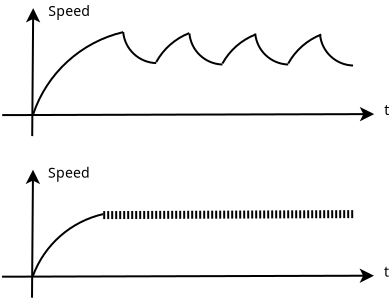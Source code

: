 <?xml version="1.0" encoding="UTF-8"?>
<dia:diagram xmlns:dia="http://www.lysator.liu.se/~alla/dia/">
  <dia:layer name="Background" visible="true" active="true">
    <dia:object type="Standard - Line" version="0" id="O0">
      <dia:attribute name="obj_pos">
        <dia:point val="5.05,2.2"/>
      </dia:attribute>
      <dia:attribute name="obj_bb">
        <dia:rectangle val="4.683,2.15;5.406,8.65"/>
      </dia:attribute>
      <dia:attribute name="conn_endpoints">
        <dia:point val="5.05,2.2"/>
        <dia:point val="5,8.6"/>
      </dia:attribute>
      <dia:attribute name="numcp">
        <dia:int val="1"/>
      </dia:attribute>
      <dia:attribute name="start_arrow">
        <dia:enum val="22"/>
      </dia:attribute>
      <dia:attribute name="start_arrow_length">
        <dia:real val="0.5"/>
      </dia:attribute>
      <dia:attribute name="start_arrow_width">
        <dia:real val="0.5"/>
      </dia:attribute>
    </dia:object>
    <dia:object type="Standard - Line" version="0" id="O1">
      <dia:attribute name="obj_pos">
        <dia:point val="3.5,7.55"/>
      </dia:attribute>
      <dia:attribute name="obj_bb">
        <dia:rectangle val="3.45,7.14;22.212,7.863"/>
      </dia:attribute>
      <dia:attribute name="conn_endpoints">
        <dia:point val="3.5,7.55"/>
        <dia:point val="22.1,7.5"/>
      </dia:attribute>
      <dia:attribute name="numcp">
        <dia:int val="1"/>
      </dia:attribute>
      <dia:attribute name="end_arrow">
        <dia:enum val="22"/>
      </dia:attribute>
      <dia:attribute name="end_arrow_length">
        <dia:real val="0.5"/>
      </dia:attribute>
      <dia:attribute name="end_arrow_width">
        <dia:real val="0.5"/>
      </dia:attribute>
    </dia:object>
    <dia:object type="Standard - Arc" version="0" id="O2">
      <dia:attribute name="obj_pos">
        <dia:point val="5.05,7.5"/>
      </dia:attribute>
      <dia:attribute name="obj_bb">
        <dia:rectangle val="4.979,3.329;9.621,7.571"/>
      </dia:attribute>
      <dia:attribute name="conn_endpoints">
        <dia:point val="5.05,7.5"/>
        <dia:point val="9.55,3.4"/>
      </dia:attribute>
      <dia:attribute name="curve_distance">
        <dia:real val="-0.789"/>
      </dia:attribute>
      <dia:attribute name="line_width">
        <dia:real val="0.1"/>
      </dia:attribute>
    </dia:object>
    <dia:object type="Standard - Arc" version="0" id="O3">
      <dia:attribute name="obj_pos">
        <dia:point val="9.55,3.4"/>
      </dia:attribute>
      <dia:attribute name="obj_bb">
        <dia:rectangle val="9.479,3.329;11.271,5.021"/>
      </dia:attribute>
      <dia:attribute name="conn_endpoints">
        <dia:point val="9.55,3.4"/>
        <dia:point val="11.2,4.95"/>
      </dia:attribute>
      <dia:attribute name="curve_distance">
        <dia:real val="0.43"/>
      </dia:attribute>
      <dia:attribute name="line_width">
        <dia:real val="0.1"/>
      </dia:attribute>
    </dia:object>
    <dia:object type="Standard - Arc" version="0" id="O4">
      <dia:attribute name="obj_pos">
        <dia:point val="11.2,4.9"/>
      </dia:attribute>
      <dia:attribute name="obj_bb">
        <dia:rectangle val="11.129,3.379;12.921,4.971"/>
      </dia:attribute>
      <dia:attribute name="conn_endpoints">
        <dia:point val="11.2,4.9"/>
        <dia:point val="12.85,3.45"/>
      </dia:attribute>
      <dia:attribute name="curve_distance">
        <dia:real val="-0.192"/>
      </dia:attribute>
      <dia:attribute name="line_width">
        <dia:real val="0.1"/>
      </dia:attribute>
    </dia:object>
    <dia:object type="Standard - Arc" version="0" id="O5">
      <dia:attribute name="obj_pos">
        <dia:point val="12.861,3.471"/>
      </dia:attribute>
      <dia:attribute name="obj_bb">
        <dia:rectangle val="12.79,3.4;14.581,5.091"/>
      </dia:attribute>
      <dia:attribute name="conn_endpoints">
        <dia:point val="12.861,3.471"/>
        <dia:point val="14.511,5.021"/>
      </dia:attribute>
      <dia:attribute name="curve_distance">
        <dia:real val="0.43"/>
      </dia:attribute>
      <dia:attribute name="line_width">
        <dia:real val="0.1"/>
      </dia:attribute>
    </dia:object>
    <dia:object type="Standard - Arc" version="0" id="O6">
      <dia:attribute name="obj_pos">
        <dia:point val="14.511,4.971"/>
      </dia:attribute>
      <dia:attribute name="obj_bb">
        <dia:rectangle val="14.44,3.45;16.231,5.041"/>
      </dia:attribute>
      <dia:attribute name="conn_endpoints">
        <dia:point val="14.511,4.971"/>
        <dia:point val="16.161,3.521"/>
      </dia:attribute>
      <dia:attribute name="curve_distance">
        <dia:real val="-0.192"/>
      </dia:attribute>
      <dia:attribute name="line_width">
        <dia:real val="0.1"/>
      </dia:attribute>
    </dia:object>
    <dia:object type="Standard - Arc" version="0" id="O7">
      <dia:attribute name="obj_pos">
        <dia:point val="16.151,3.471"/>
      </dia:attribute>
      <dia:attribute name="obj_bb">
        <dia:rectangle val="16.08,3.4;17.871,5.091"/>
      </dia:attribute>
      <dia:attribute name="conn_endpoints">
        <dia:point val="16.151,3.471"/>
        <dia:point val="17.801,5.021"/>
      </dia:attribute>
      <dia:attribute name="curve_distance">
        <dia:real val="0.43"/>
      </dia:attribute>
      <dia:attribute name="line_width">
        <dia:real val="0.1"/>
      </dia:attribute>
    </dia:object>
    <dia:object type="Standard - Arc" version="0" id="O8">
      <dia:attribute name="obj_pos">
        <dia:point val="17.801,4.971"/>
      </dia:attribute>
      <dia:attribute name="obj_bb">
        <dia:rectangle val="17.73,3.45;19.521,5.041"/>
      </dia:attribute>
      <dia:attribute name="conn_endpoints">
        <dia:point val="17.801,4.971"/>
        <dia:point val="19.451,3.521"/>
      </dia:attribute>
      <dia:attribute name="curve_distance">
        <dia:real val="-0.192"/>
      </dia:attribute>
      <dia:attribute name="line_width">
        <dia:real val="0.1"/>
      </dia:attribute>
    </dia:object>
    <dia:object type="Standard - Arc" version="0" id="O9">
      <dia:attribute name="obj_pos">
        <dia:point val="19.391,3.521"/>
      </dia:attribute>
      <dia:attribute name="obj_bb">
        <dia:rectangle val="19.32,3.45;21.111,5.141"/>
      </dia:attribute>
      <dia:attribute name="conn_endpoints">
        <dia:point val="19.391,3.521"/>
        <dia:point val="21.041,5.071"/>
      </dia:attribute>
      <dia:attribute name="curve_distance">
        <dia:real val="0.43"/>
      </dia:attribute>
      <dia:attribute name="line_width">
        <dia:real val="0.1"/>
      </dia:attribute>
    </dia:object>
    <dia:object type="Standard - Text" version="1" id="O10">
      <dia:attribute name="obj_pos">
        <dia:point val="22.6,7.55"/>
      </dia:attribute>
      <dia:attribute name="obj_bb">
        <dia:rectangle val="22.6,6.92;22.843,7.728"/>
      </dia:attribute>
      <dia:attribute name="text">
        <dia:composite type="text">
          <dia:attribute name="string">
            <dia:string>#t#</dia:string>
          </dia:attribute>
          <dia:attribute name="font">
            <dia:font family="Utopia" style="0" name="Courier"/>
          </dia:attribute>
          <dia:attribute name="height">
            <dia:real val="0.882"/>
          </dia:attribute>
          <dia:attribute name="pos">
            <dia:point val="22.6,7.55"/>
          </dia:attribute>
          <dia:attribute name="color">
            <dia:color val="#000000"/>
          </dia:attribute>
          <dia:attribute name="alignment">
            <dia:enum val="0"/>
          </dia:attribute>
        </dia:composite>
      </dia:attribute>
      <dia:attribute name="valign">
        <dia:enum val="3"/>
      </dia:attribute>
    </dia:object>
    <dia:object type="Standard - Text" version="1" id="O11">
      <dia:attribute name="obj_pos">
        <dia:point val="5.8,2.6"/>
      </dia:attribute>
      <dia:attribute name="obj_bb">
        <dia:rectangle val="5.8,1.97;7.76,2.777"/>
      </dia:attribute>
      <dia:attribute name="text">
        <dia:composite type="text">
          <dia:attribute name="string">
            <dia:string>#Speed#</dia:string>
          </dia:attribute>
          <dia:attribute name="font">
            <dia:font family="Utopia" style="0" name="Courier"/>
          </dia:attribute>
          <dia:attribute name="height">
            <dia:real val="0.882"/>
          </dia:attribute>
          <dia:attribute name="pos">
            <dia:point val="5.8,2.6"/>
          </dia:attribute>
          <dia:attribute name="color">
            <dia:color val="#000000"/>
          </dia:attribute>
          <dia:attribute name="alignment">
            <dia:enum val="0"/>
          </dia:attribute>
        </dia:composite>
      </dia:attribute>
      <dia:attribute name="valign">
        <dia:enum val="3"/>
      </dia:attribute>
    </dia:object>
    <dia:object type="Standard - Line" version="0" id="O12">
      <dia:attribute name="obj_pos">
        <dia:point val="5.04,10.28"/>
      </dia:attribute>
      <dia:attribute name="obj_bb">
        <dia:rectangle val="4.673,10.23;5.396,16.73"/>
      </dia:attribute>
      <dia:attribute name="conn_endpoints">
        <dia:point val="5.04,10.28"/>
        <dia:point val="4.99,16.68"/>
      </dia:attribute>
      <dia:attribute name="numcp">
        <dia:int val="1"/>
      </dia:attribute>
      <dia:attribute name="start_arrow">
        <dia:enum val="22"/>
      </dia:attribute>
      <dia:attribute name="start_arrow_length">
        <dia:real val="0.5"/>
      </dia:attribute>
      <dia:attribute name="start_arrow_width">
        <dia:real val="0.5"/>
      </dia:attribute>
    </dia:object>
    <dia:object type="Standard - Line" version="0" id="O13">
      <dia:attribute name="obj_pos">
        <dia:point val="3.49,15.63"/>
      </dia:attribute>
      <dia:attribute name="obj_bb">
        <dia:rectangle val="3.44,15.22;22.202,15.943"/>
      </dia:attribute>
      <dia:attribute name="conn_endpoints">
        <dia:point val="3.49,15.63"/>
        <dia:point val="22.09,15.58"/>
      </dia:attribute>
      <dia:attribute name="numcp">
        <dia:int val="1"/>
      </dia:attribute>
      <dia:attribute name="end_arrow">
        <dia:enum val="22"/>
      </dia:attribute>
      <dia:attribute name="end_arrow_length">
        <dia:real val="0.5"/>
      </dia:attribute>
      <dia:attribute name="end_arrow_width">
        <dia:real val="0.5"/>
      </dia:attribute>
    </dia:object>
    <dia:object type="Standard - Arc" version="0" id="O14">
      <dia:attribute name="obj_pos">
        <dia:point val="5.04,15.58"/>
      </dia:attribute>
      <dia:attribute name="obj_bb">
        <dia:rectangle val="4.97,12.429;8.621,15.651"/>
      </dia:attribute>
      <dia:attribute name="conn_endpoints">
        <dia:point val="5.04,15.58"/>
        <dia:point val="8.55,12.5"/>
      </dia:attribute>
      <dia:attribute name="curve_distance">
        <dia:real val="-0.591"/>
      </dia:attribute>
      <dia:attribute name="line_width">
        <dia:real val="0.1"/>
      </dia:attribute>
    </dia:object>
    <dia:object type="Standard - Text" version="1" id="O15">
      <dia:attribute name="obj_pos">
        <dia:point val="22.59,15.63"/>
      </dia:attribute>
      <dia:attribute name="obj_bb">
        <dia:rectangle val="22.59,15;22.833,15.807"/>
      </dia:attribute>
      <dia:attribute name="text">
        <dia:composite type="text">
          <dia:attribute name="string">
            <dia:string>#t#</dia:string>
          </dia:attribute>
          <dia:attribute name="font">
            <dia:font family="Utopia" style="0" name="Courier"/>
          </dia:attribute>
          <dia:attribute name="height">
            <dia:real val="0.882"/>
          </dia:attribute>
          <dia:attribute name="pos">
            <dia:point val="22.59,15.63"/>
          </dia:attribute>
          <dia:attribute name="color">
            <dia:color val="#000000"/>
          </dia:attribute>
          <dia:attribute name="alignment">
            <dia:enum val="0"/>
          </dia:attribute>
        </dia:composite>
      </dia:attribute>
      <dia:attribute name="valign">
        <dia:enum val="3"/>
      </dia:attribute>
    </dia:object>
    <dia:object type="Standard - Text" version="1" id="O16">
      <dia:attribute name="obj_pos">
        <dia:point val="5.79,10.68"/>
      </dia:attribute>
      <dia:attribute name="obj_bb">
        <dia:rectangle val="5.79,10.05;7.75,10.857"/>
      </dia:attribute>
      <dia:attribute name="text">
        <dia:composite type="text">
          <dia:attribute name="string">
            <dia:string>#Speed#</dia:string>
          </dia:attribute>
          <dia:attribute name="font">
            <dia:font family="Utopia" style="0" name="Courier"/>
          </dia:attribute>
          <dia:attribute name="height">
            <dia:real val="0.882"/>
          </dia:attribute>
          <dia:attribute name="pos">
            <dia:point val="5.79,10.68"/>
          </dia:attribute>
          <dia:attribute name="color">
            <dia:color val="#000000"/>
          </dia:attribute>
          <dia:attribute name="alignment">
            <dia:enum val="0"/>
          </dia:attribute>
        </dia:composite>
      </dia:attribute>
      <dia:attribute name="valign">
        <dia:enum val="3"/>
      </dia:attribute>
    </dia:object>
    <dia:object type="Standard - Line" version="0" id="O17">
      <dia:attribute name="obj_pos">
        <dia:point val="8.55,12.55"/>
      </dia:attribute>
      <dia:attribute name="obj_bb">
        <dia:rectangle val="8.349,12.299;21.301,12.751"/>
      </dia:attribute>
      <dia:attribute name="conn_endpoints">
        <dia:point val="8.55,12.55"/>
        <dia:point val="21.1,12.5"/>
      </dia:attribute>
      <dia:attribute name="numcp">
        <dia:int val="1"/>
      </dia:attribute>
      <dia:attribute name="line_width">
        <dia:real val="0.4"/>
      </dia:attribute>
      <dia:attribute name="line_style">
        <dia:enum val="4"/>
      </dia:attribute>
    </dia:object>
  </dia:layer>
</dia:diagram>
